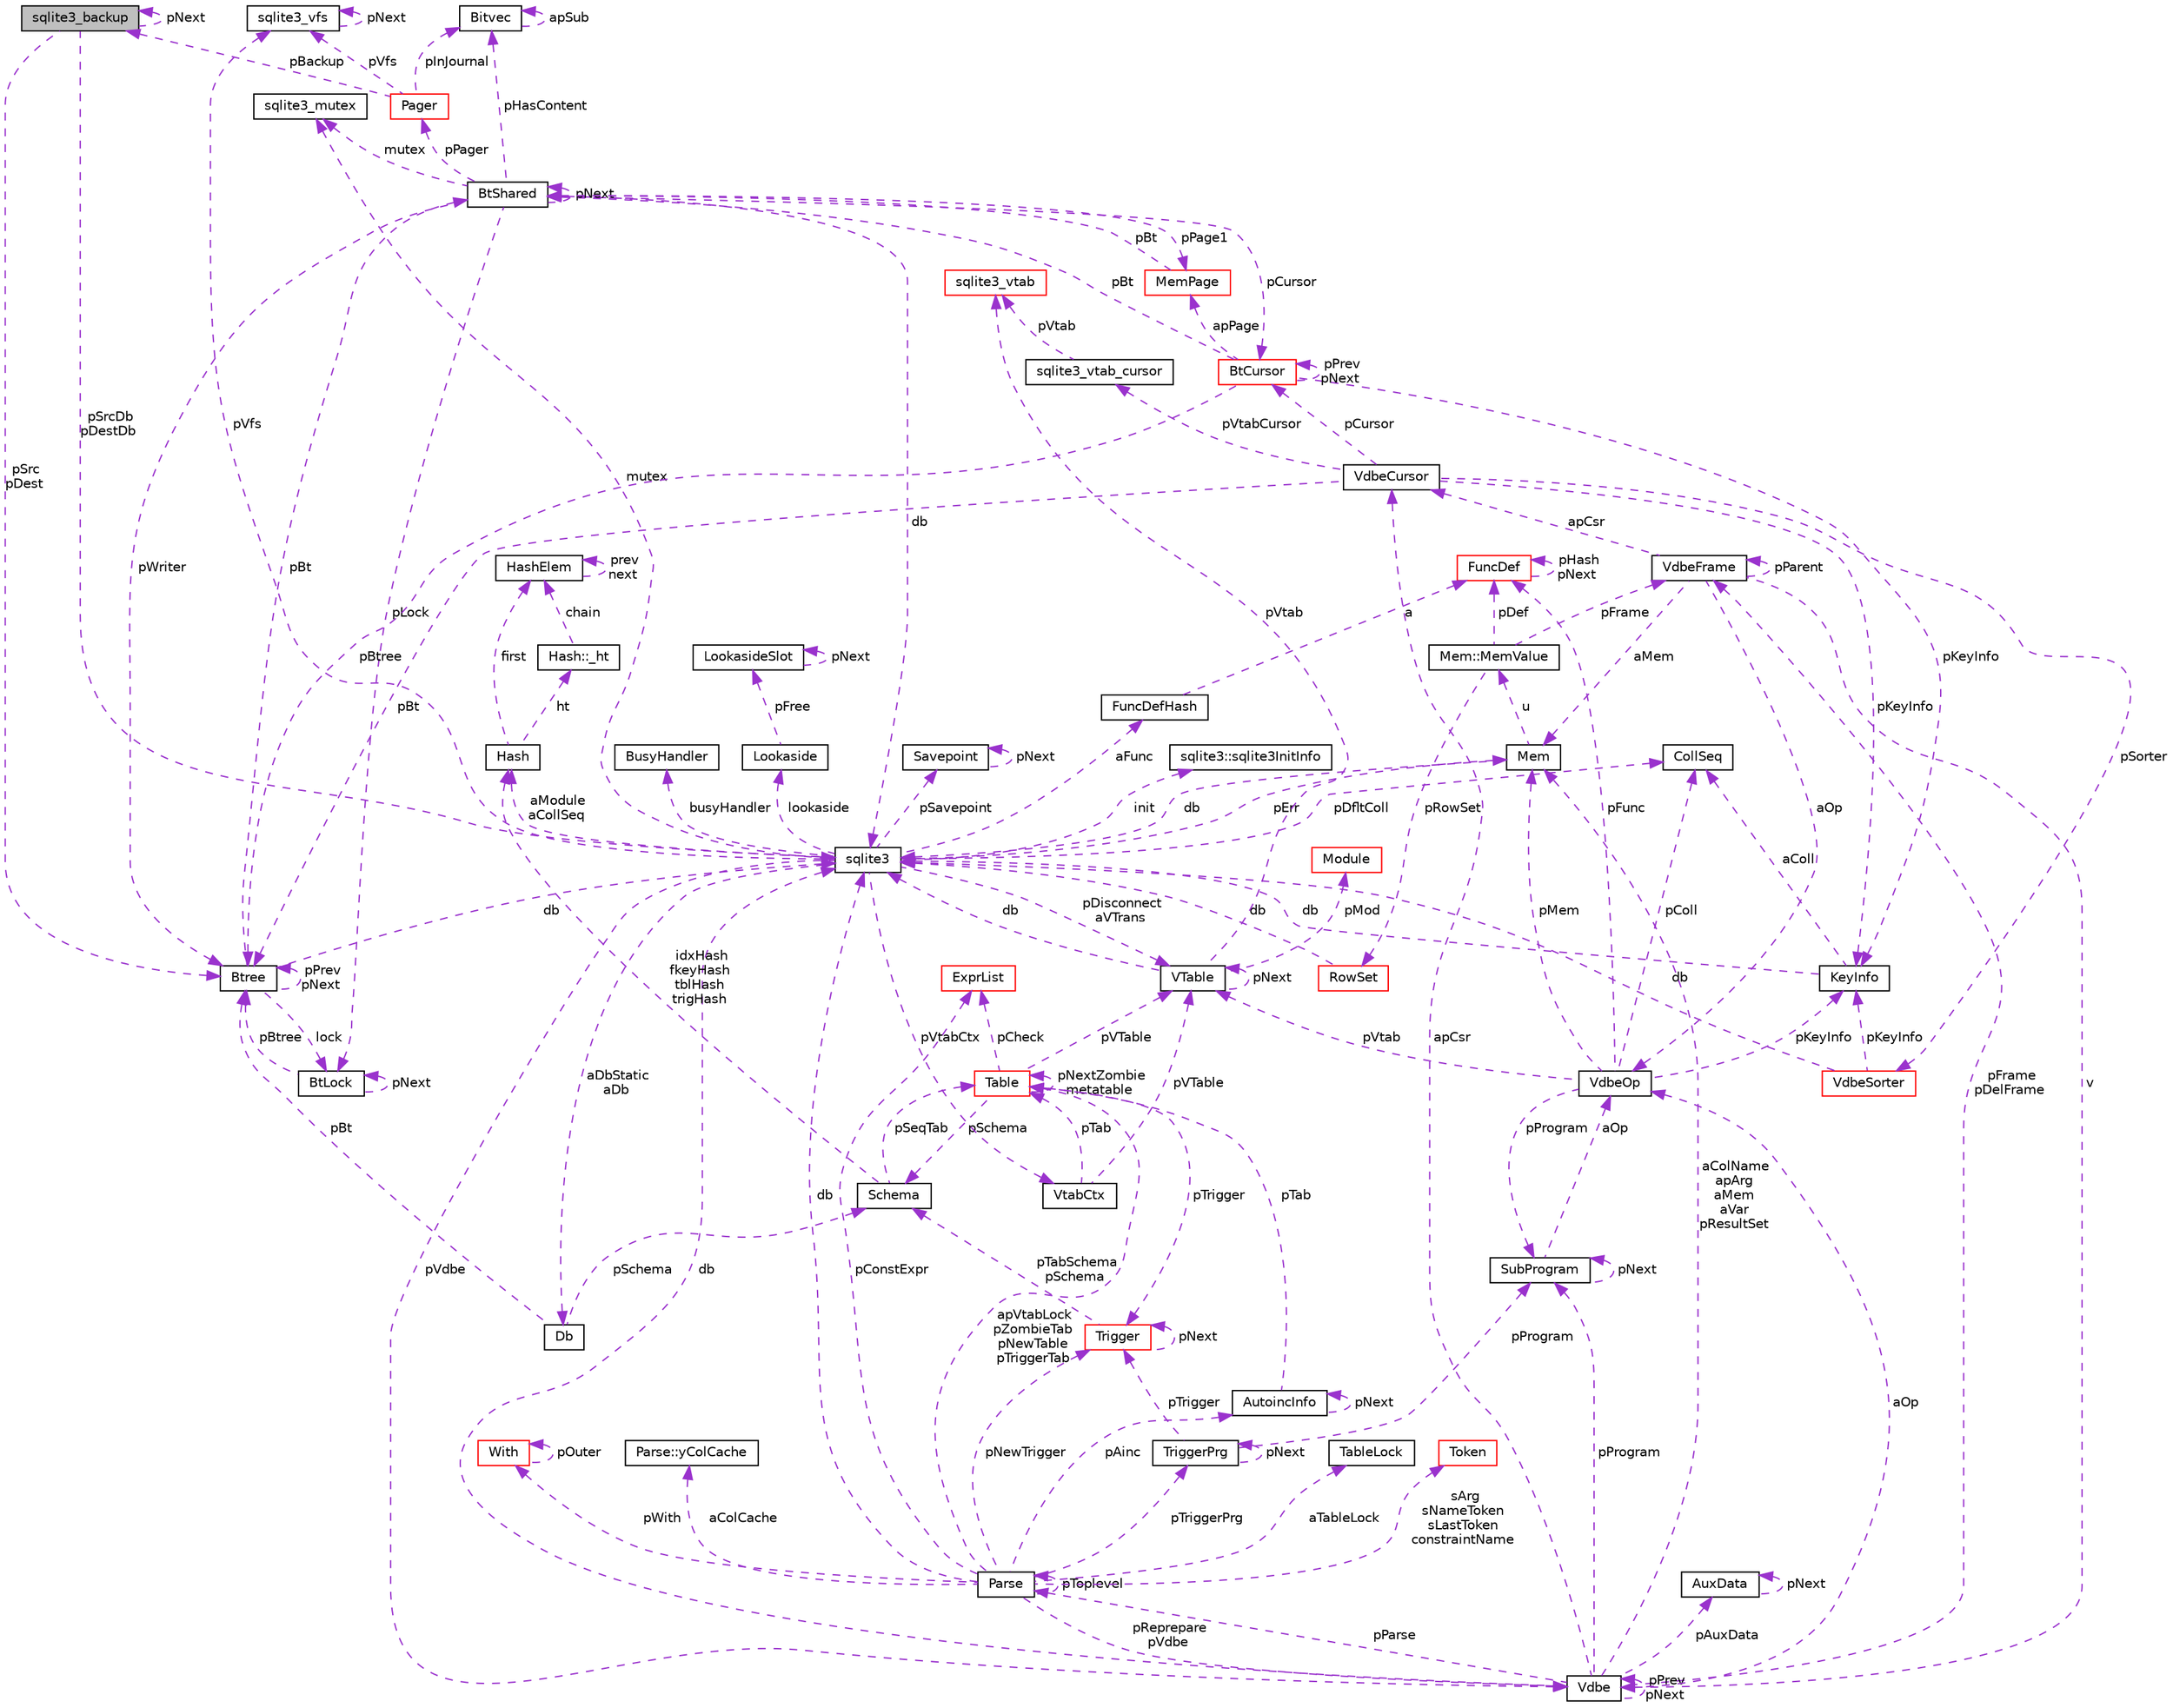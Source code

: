 digraph "sqlite3_backup"
{
  edge [fontname="Helvetica",fontsize="10",labelfontname="Helvetica",labelfontsize="10"];
  node [fontname="Helvetica",fontsize="10",shape=record];
  Node1 [label="sqlite3_backup",height=0.2,width=0.4,color="black", fillcolor="grey75", style="filled", fontcolor="black"];
  Node1 -> Node1 [dir="back",color="darkorchid3",fontsize="10",style="dashed",label=" pNext" ,fontname="Helvetica"];
  Node2 -> Node1 [dir="back",color="darkorchid3",fontsize="10",style="dashed",label=" pSrcDb\npDestDb" ,fontname="Helvetica"];
  Node2 [label="sqlite3",height=0.2,width=0.4,color="black", fillcolor="white", style="filled",URL="$structsqlite3.html"];
  Node3 -> Node2 [dir="back",color="darkorchid3",fontsize="10",style="dashed",label=" pErr" ,fontname="Helvetica"];
  Node3 [label="Mem",height=0.2,width=0.4,color="black", fillcolor="white", style="filled",URL="$struct_mem.html"];
  Node4 -> Node3 [dir="back",color="darkorchid3",fontsize="10",style="dashed",label=" u" ,fontname="Helvetica"];
  Node4 [label="Mem::MemValue",height=0.2,width=0.4,color="black", fillcolor="white", style="filled",URL="$union_mem_1_1_mem_value.html"];
  Node5 -> Node4 [dir="back",color="darkorchid3",fontsize="10",style="dashed",label=" pFrame" ,fontname="Helvetica"];
  Node5 [label="VdbeFrame",height=0.2,width=0.4,color="black", fillcolor="white", style="filled",URL="$struct_vdbe_frame.html"];
  Node3 -> Node5 [dir="back",color="darkorchid3",fontsize="10",style="dashed",label=" aMem" ,fontname="Helvetica"];
  Node6 -> Node5 [dir="back",color="darkorchid3",fontsize="10",style="dashed",label=" v" ,fontname="Helvetica"];
  Node6 [label="Vdbe",height=0.2,width=0.4,color="black", fillcolor="white", style="filled",URL="$struct_vdbe.html"];
  Node6 -> Node6 [dir="back",color="darkorchid3",fontsize="10",style="dashed",label=" pPrev\npNext" ,fontname="Helvetica"];
  Node3 -> Node6 [dir="back",color="darkorchid3",fontsize="10",style="dashed",label=" aColName\napArg\naMem\naVar\npResultSet" ,fontname="Helvetica"];
  Node2 -> Node6 [dir="back",color="darkorchid3",fontsize="10",style="dashed",label=" db" ,fontname="Helvetica"];
  Node5 -> Node6 [dir="back",color="darkorchid3",fontsize="10",style="dashed",label=" pFrame\npDelFrame" ,fontname="Helvetica"];
  Node7 -> Node6 [dir="back",color="darkorchid3",fontsize="10",style="dashed",label=" pAuxData" ,fontname="Helvetica"];
  Node7 [label="AuxData",height=0.2,width=0.4,color="black", fillcolor="white", style="filled",URL="$struct_aux_data.html"];
  Node7 -> Node7 [dir="back",color="darkorchid3",fontsize="10",style="dashed",label=" pNext" ,fontname="Helvetica"];
  Node8 -> Node6 [dir="back",color="darkorchid3",fontsize="10",style="dashed",label=" pProgram" ,fontname="Helvetica"];
  Node8 [label="SubProgram",height=0.2,width=0.4,color="black", fillcolor="white", style="filled",URL="$struct_sub_program.html"];
  Node8 -> Node8 [dir="back",color="darkorchid3",fontsize="10",style="dashed",label=" pNext" ,fontname="Helvetica"];
  Node9 -> Node8 [dir="back",color="darkorchid3",fontsize="10",style="dashed",label=" aOp" ,fontname="Helvetica"];
  Node9 [label="VdbeOp",height=0.2,width=0.4,color="black", fillcolor="white", style="filled",URL="$struct_vdbe_op.html"];
  Node3 -> Node9 [dir="back",color="darkorchid3",fontsize="10",style="dashed",label=" pMem" ,fontname="Helvetica"];
  Node10 -> Node9 [dir="back",color="darkorchid3",fontsize="10",style="dashed",label=" pColl" ,fontname="Helvetica"];
  Node10 [label="CollSeq",height=0.2,width=0.4,color="black", fillcolor="white", style="filled",URL="$struct_coll_seq.html"];
  Node11 -> Node9 [dir="back",color="darkorchid3",fontsize="10",style="dashed",label=" pVtab" ,fontname="Helvetica"];
  Node11 [label="VTable",height=0.2,width=0.4,color="black", fillcolor="white", style="filled",URL="$struct_v_table.html"];
  Node2 -> Node11 [dir="back",color="darkorchid3",fontsize="10",style="dashed",label=" db" ,fontname="Helvetica"];
  Node11 -> Node11 [dir="back",color="darkorchid3",fontsize="10",style="dashed",label=" pNext" ,fontname="Helvetica"];
  Node12 -> Node11 [dir="back",color="darkorchid3",fontsize="10",style="dashed",label=" pMod" ,fontname="Helvetica"];
  Node12 [label="Module",height=0.2,width=0.4,color="red", fillcolor="white", style="filled",URL="$struct_module.html"];
  Node13 -> Node11 [dir="back",color="darkorchid3",fontsize="10",style="dashed",label=" pVtab" ,fontname="Helvetica"];
  Node13 [label="sqlite3_vtab",height=0.2,width=0.4,color="red", fillcolor="white", style="filled",URL="$structsqlite3__vtab.html"];
  Node8 -> Node9 [dir="back",color="darkorchid3",fontsize="10",style="dashed",label=" pProgram" ,fontname="Helvetica"];
  Node14 -> Node9 [dir="back",color="darkorchid3",fontsize="10",style="dashed",label=" pKeyInfo" ,fontname="Helvetica"];
  Node14 [label="KeyInfo",height=0.2,width=0.4,color="black", fillcolor="white", style="filled",URL="$struct_key_info.html"];
  Node2 -> Node14 [dir="back",color="darkorchid3",fontsize="10",style="dashed",label=" db" ,fontname="Helvetica"];
  Node10 -> Node14 [dir="back",color="darkorchid3",fontsize="10",style="dashed",label=" aColl" ,fontname="Helvetica"];
  Node15 -> Node9 [dir="back",color="darkorchid3",fontsize="10",style="dashed",label=" pFunc" ,fontname="Helvetica"];
  Node15 [label="FuncDef",height=0.2,width=0.4,color="red", fillcolor="white", style="filled",URL="$struct_func_def.html"];
  Node15 -> Node15 [dir="back",color="darkorchid3",fontsize="10",style="dashed",label=" pHash\npNext" ,fontname="Helvetica"];
  Node16 -> Node6 [dir="back",color="darkorchid3",fontsize="10",style="dashed",label=" apCsr" ,fontname="Helvetica"];
  Node16 [label="VdbeCursor",height=0.2,width=0.4,color="black", fillcolor="white", style="filled",URL="$struct_vdbe_cursor.html"];
  Node17 -> Node16 [dir="back",color="darkorchid3",fontsize="10",style="dashed",label=" pCursor" ,fontname="Helvetica"];
  Node17 [label="BtCursor",height=0.2,width=0.4,color="red", fillcolor="white", style="filled",URL="$struct_bt_cursor.html"];
  Node17 -> Node17 [dir="back",color="darkorchid3",fontsize="10",style="dashed",label=" pPrev\npNext" ,fontname="Helvetica"];
  Node18 -> Node17 [dir="back",color="darkorchid3",fontsize="10",style="dashed",label=" pBt" ,fontname="Helvetica"];
  Node18 [label="BtShared",height=0.2,width=0.4,color="black", fillcolor="white", style="filled",URL="$struct_bt_shared.html"];
  Node17 -> Node18 [dir="back",color="darkorchid3",fontsize="10",style="dashed",label=" pCursor" ,fontname="Helvetica"];
  Node18 -> Node18 [dir="back",color="darkorchid3",fontsize="10",style="dashed",label=" pNext" ,fontname="Helvetica"];
  Node2 -> Node18 [dir="back",color="darkorchid3",fontsize="10",style="dashed",label=" db" ,fontname="Helvetica"];
  Node19 -> Node18 [dir="back",color="darkorchid3",fontsize="10",style="dashed",label=" pHasContent" ,fontname="Helvetica"];
  Node19 [label="Bitvec",height=0.2,width=0.4,color="black", fillcolor="white", style="filled",URL="$struct_bitvec.html"];
  Node19 -> Node19 [dir="back",color="darkorchid3",fontsize="10",style="dashed",label=" apSub" ,fontname="Helvetica"];
  Node20 -> Node18 [dir="back",color="darkorchid3",fontsize="10",style="dashed",label=" mutex" ,fontname="Helvetica"];
  Node20 [label="sqlite3_mutex",height=0.2,width=0.4,color="black", fillcolor="white", style="filled",URL="$structsqlite3__mutex.html"];
  Node21 -> Node18 [dir="back",color="darkorchid3",fontsize="10",style="dashed",label=" pLock" ,fontname="Helvetica"];
  Node21 [label="BtLock",height=0.2,width=0.4,color="black", fillcolor="white", style="filled",URL="$struct_bt_lock.html"];
  Node21 -> Node21 [dir="back",color="darkorchid3",fontsize="10",style="dashed",label=" pNext" ,fontname="Helvetica"];
  Node22 -> Node21 [dir="back",color="darkorchid3",fontsize="10",style="dashed",label=" pBtree" ,fontname="Helvetica"];
  Node22 [label="Btree",height=0.2,width=0.4,color="black", fillcolor="white", style="filled",URL="$struct_btree.html"];
  Node18 -> Node22 [dir="back",color="darkorchid3",fontsize="10",style="dashed",label=" pBt" ,fontname="Helvetica"];
  Node2 -> Node22 [dir="back",color="darkorchid3",fontsize="10",style="dashed",label=" db" ,fontname="Helvetica"];
  Node21 -> Node22 [dir="back",color="darkorchid3",fontsize="10",style="dashed",label=" lock" ,fontname="Helvetica"];
  Node22 -> Node22 [dir="back",color="darkorchid3",fontsize="10",style="dashed",label=" pPrev\npNext" ,fontname="Helvetica"];
  Node23 -> Node18 [dir="back",color="darkorchid3",fontsize="10",style="dashed",label=" pPage1" ,fontname="Helvetica"];
  Node23 [label="MemPage",height=0.2,width=0.4,color="red", fillcolor="white", style="filled",URL="$struct_mem_page.html"];
  Node18 -> Node23 [dir="back",color="darkorchid3",fontsize="10",style="dashed",label=" pBt" ,fontname="Helvetica"];
  Node22 -> Node18 [dir="back",color="darkorchid3",fontsize="10",style="dashed",label=" pWriter" ,fontname="Helvetica"];
  Node24 -> Node18 [dir="back",color="darkorchid3",fontsize="10",style="dashed",label=" pPager" ,fontname="Helvetica"];
  Node24 [label="Pager",height=0.2,width=0.4,color="red", fillcolor="white", style="filled",URL="$struct_pager.html"];
  Node1 -> Node24 [dir="back",color="darkorchid3",fontsize="10",style="dashed",label=" pBackup" ,fontname="Helvetica"];
  Node19 -> Node24 [dir="back",color="darkorchid3",fontsize="10",style="dashed",label=" pInJournal" ,fontname="Helvetica"];
  Node25 -> Node24 [dir="back",color="darkorchid3",fontsize="10",style="dashed",label=" pVfs" ,fontname="Helvetica"];
  Node25 [label="sqlite3_vfs",height=0.2,width=0.4,color="black", fillcolor="white", style="filled",URL="$structsqlite3__vfs.html"];
  Node25 -> Node25 [dir="back",color="darkorchid3",fontsize="10",style="dashed",label=" pNext" ,fontname="Helvetica"];
  Node23 -> Node17 [dir="back",color="darkorchid3",fontsize="10",style="dashed",label=" apPage" ,fontname="Helvetica"];
  Node14 -> Node17 [dir="back",color="darkorchid3",fontsize="10",style="dashed",label=" pKeyInfo" ,fontname="Helvetica"];
  Node22 -> Node17 [dir="back",color="darkorchid3",fontsize="10",style="dashed",label=" pBtree" ,fontname="Helvetica"];
  Node26 -> Node16 [dir="back",color="darkorchid3",fontsize="10",style="dashed",label=" pVtabCursor" ,fontname="Helvetica"];
  Node26 [label="sqlite3_vtab_cursor",height=0.2,width=0.4,color="black", fillcolor="white", style="filled",URL="$structsqlite3__vtab__cursor.html"];
  Node13 -> Node26 [dir="back",color="darkorchid3",fontsize="10",style="dashed",label=" pVtab" ,fontname="Helvetica"];
  Node27 -> Node16 [dir="back",color="darkorchid3",fontsize="10",style="dashed",label=" pSorter" ,fontname="Helvetica"];
  Node27 [label="VdbeSorter",height=0.2,width=0.4,color="red", fillcolor="white", style="filled",URL="$struct_vdbe_sorter.html"];
  Node2 -> Node27 [dir="back",color="darkorchid3",fontsize="10",style="dashed",label=" db" ,fontname="Helvetica"];
  Node14 -> Node27 [dir="back",color="darkorchid3",fontsize="10",style="dashed",label=" pKeyInfo" ,fontname="Helvetica"];
  Node14 -> Node16 [dir="back",color="darkorchid3",fontsize="10",style="dashed",label=" pKeyInfo" ,fontname="Helvetica"];
  Node22 -> Node16 [dir="back",color="darkorchid3",fontsize="10",style="dashed",label=" pBt" ,fontname="Helvetica"];
  Node28 -> Node6 [dir="back",color="darkorchid3",fontsize="10",style="dashed",label=" pParse" ,fontname="Helvetica"];
  Node28 [label="Parse",height=0.2,width=0.4,color="black", fillcolor="white", style="filled",URL="$struct_parse.html"];
  Node6 -> Node28 [dir="back",color="darkorchid3",fontsize="10",style="dashed",label=" pReprepare\npVdbe" ,fontname="Helvetica"];
  Node2 -> Node28 [dir="back",color="darkorchid3",fontsize="10",style="dashed",label=" db" ,fontname="Helvetica"];
  Node29 -> Node28 [dir="back",color="darkorchid3",fontsize="10",style="dashed",label=" aTableLock" ,fontname="Helvetica"];
  Node29 [label="TableLock",height=0.2,width=0.4,color="black", fillcolor="white", style="filled",URL="$struct_table_lock.html"];
  Node30 -> Node28 [dir="back",color="darkorchid3",fontsize="10",style="dashed",label=" sArg\nsNameToken\nsLastToken\nconstraintName" ,fontname="Helvetica"];
  Node30 [label="Token",height=0.2,width=0.4,color="red", fillcolor="white", style="filled",URL="$struct_token.html"];
  Node31 -> Node28 [dir="back",color="darkorchid3",fontsize="10",style="dashed",label=" pWith" ,fontname="Helvetica"];
  Node31 [label="With",height=0.2,width=0.4,color="red", fillcolor="white", style="filled",URL="$struct_with.html"];
  Node31 -> Node31 [dir="back",color="darkorchid3",fontsize="10",style="dashed",label=" pOuter" ,fontname="Helvetica"];
  Node32 -> Node28 [dir="back",color="darkorchid3",fontsize="10",style="dashed",label=" aColCache" ,fontname="Helvetica"];
  Node32 [label="Parse::yColCache",height=0.2,width=0.4,color="black", fillcolor="white", style="filled",URL="$struct_parse_1_1y_col_cache.html"];
  Node33 -> Node28 [dir="back",color="darkorchid3",fontsize="10",style="dashed",label=" apVtabLock\npZombieTab\npNewTable\npTriggerTab" ,fontname="Helvetica"];
  Node33 [label="Table",height=0.2,width=0.4,color="red", fillcolor="white", style="filled",URL="$struct_table.html"];
  Node34 -> Node33 [dir="back",color="darkorchid3",fontsize="10",style="dashed",label=" pSchema" ,fontname="Helvetica"];
  Node34 [label="Schema",height=0.2,width=0.4,color="black", fillcolor="white", style="filled",URL="$struct_schema.html"];
  Node33 -> Node34 [dir="back",color="darkorchid3",fontsize="10",style="dashed",label=" pSeqTab" ,fontname="Helvetica"];
  Node35 -> Node34 [dir="back",color="darkorchid3",fontsize="10",style="dashed",label=" idxHash\nfkeyHash\ntblHash\ntrigHash" ,fontname="Helvetica"];
  Node35 [label="Hash",height=0.2,width=0.4,color="black", fillcolor="white", style="filled",URL="$struct_hash.html"];
  Node36 -> Node35 [dir="back",color="darkorchid3",fontsize="10",style="dashed",label=" ht" ,fontname="Helvetica"];
  Node36 [label="Hash::_ht",height=0.2,width=0.4,color="black", fillcolor="white", style="filled",URL="$struct_hash_1_1__ht.html"];
  Node37 -> Node36 [dir="back",color="darkorchid3",fontsize="10",style="dashed",label=" chain" ,fontname="Helvetica"];
  Node37 [label="HashElem",height=0.2,width=0.4,color="black", fillcolor="white", style="filled",URL="$struct_hash_elem.html"];
  Node37 -> Node37 [dir="back",color="darkorchid3",fontsize="10",style="dashed",label=" prev\nnext" ,fontname="Helvetica"];
  Node37 -> Node35 [dir="back",color="darkorchid3",fontsize="10",style="dashed",label=" first" ,fontname="Helvetica"];
  Node11 -> Node33 [dir="back",color="darkorchid3",fontsize="10",style="dashed",label=" pVTable" ,fontname="Helvetica"];
  Node33 -> Node33 [dir="back",color="darkorchid3",fontsize="10",style="dashed",label=" pNextZombie\nmetatable" ,fontname="Helvetica"];
  Node38 -> Node33 [dir="back",color="darkorchid3",fontsize="10",style="dashed",label=" pTrigger" ,fontname="Helvetica"];
  Node38 [label="Trigger",height=0.2,width=0.4,color="red", fillcolor="white", style="filled",URL="$struct_trigger.html"];
  Node34 -> Node38 [dir="back",color="darkorchid3",fontsize="10",style="dashed",label=" pTabSchema\npSchema" ,fontname="Helvetica"];
  Node38 -> Node38 [dir="back",color="darkorchid3",fontsize="10",style="dashed",label=" pNext" ,fontname="Helvetica"];
  Node39 -> Node33 [dir="back",color="darkorchid3",fontsize="10",style="dashed",label=" pCheck" ,fontname="Helvetica"];
  Node39 [label="ExprList",height=0.2,width=0.4,color="red", fillcolor="white", style="filled",URL="$struct_expr_list.html"];
  Node38 -> Node28 [dir="back",color="darkorchid3",fontsize="10",style="dashed",label=" pNewTrigger" ,fontname="Helvetica"];
  Node40 -> Node28 [dir="back",color="darkorchid3",fontsize="10",style="dashed",label=" pTriggerPrg" ,fontname="Helvetica"];
  Node40 [label="TriggerPrg",height=0.2,width=0.4,color="black", fillcolor="white", style="filled",URL="$struct_trigger_prg.html"];
  Node8 -> Node40 [dir="back",color="darkorchid3",fontsize="10",style="dashed",label=" pProgram" ,fontname="Helvetica"];
  Node38 -> Node40 [dir="back",color="darkorchid3",fontsize="10",style="dashed",label=" pTrigger" ,fontname="Helvetica"];
  Node40 -> Node40 [dir="back",color="darkorchid3",fontsize="10",style="dashed",label=" pNext" ,fontname="Helvetica"];
  Node41 -> Node28 [dir="back",color="darkorchid3",fontsize="10",style="dashed",label=" pAinc" ,fontname="Helvetica"];
  Node41 [label="AutoincInfo",height=0.2,width=0.4,color="black", fillcolor="white", style="filled",URL="$struct_autoinc_info.html"];
  Node33 -> Node41 [dir="back",color="darkorchid3",fontsize="10",style="dashed",label=" pTab" ,fontname="Helvetica"];
  Node41 -> Node41 [dir="back",color="darkorchid3",fontsize="10",style="dashed",label=" pNext" ,fontname="Helvetica"];
  Node39 -> Node28 [dir="back",color="darkorchid3",fontsize="10",style="dashed",label=" pConstExpr" ,fontname="Helvetica"];
  Node28 -> Node28 [dir="back",color="darkorchid3",fontsize="10",style="dashed",label=" pToplevel" ,fontname="Helvetica"];
  Node9 -> Node6 [dir="back",color="darkorchid3",fontsize="10",style="dashed",label=" aOp" ,fontname="Helvetica"];
  Node5 -> Node5 [dir="back",color="darkorchid3",fontsize="10",style="dashed",label=" pParent" ,fontname="Helvetica"];
  Node16 -> Node5 [dir="back",color="darkorchid3",fontsize="10",style="dashed",label=" apCsr" ,fontname="Helvetica"];
  Node9 -> Node5 [dir="back",color="darkorchid3",fontsize="10",style="dashed",label=" aOp" ,fontname="Helvetica"];
  Node42 -> Node4 [dir="back",color="darkorchid3",fontsize="10",style="dashed",label=" pRowSet" ,fontname="Helvetica"];
  Node42 [label="RowSet",height=0.2,width=0.4,color="red", fillcolor="white", style="filled",URL="$struct_row_set.html"];
  Node2 -> Node42 [dir="back",color="darkorchid3",fontsize="10",style="dashed",label=" db" ,fontname="Helvetica"];
  Node15 -> Node4 [dir="back",color="darkorchid3",fontsize="10",style="dashed",label=" pDef" ,fontname="Helvetica"];
  Node2 -> Node3 [dir="back",color="darkorchid3",fontsize="10",style="dashed",label=" db" ,fontname="Helvetica"];
  Node6 -> Node2 [dir="back",color="darkorchid3",fontsize="10",style="dashed",label=" pVdbe" ,fontname="Helvetica"];
  Node43 -> Node2 [dir="back",color="darkorchid3",fontsize="10",style="dashed",label=" pSavepoint" ,fontname="Helvetica"];
  Node43 [label="Savepoint",height=0.2,width=0.4,color="black", fillcolor="white", style="filled",URL="$struct_savepoint.html"];
  Node43 -> Node43 [dir="back",color="darkorchid3",fontsize="10",style="dashed",label=" pNext" ,fontname="Helvetica"];
  Node44 -> Node2 [dir="back",color="darkorchid3",fontsize="10",style="dashed",label=" aFunc" ,fontname="Helvetica"];
  Node44 [label="FuncDefHash",height=0.2,width=0.4,color="black", fillcolor="white", style="filled",URL="$struct_func_def_hash.html"];
  Node15 -> Node44 [dir="back",color="darkorchid3",fontsize="10",style="dashed",label=" a" ,fontname="Helvetica"];
  Node45 -> Node2 [dir="back",color="darkorchid3",fontsize="10",style="dashed",label=" lookaside" ,fontname="Helvetica"];
  Node45 [label="Lookaside",height=0.2,width=0.4,color="black", fillcolor="white", style="filled",URL="$struct_lookaside.html"];
  Node46 -> Node45 [dir="back",color="darkorchid3",fontsize="10",style="dashed",label=" pFree" ,fontname="Helvetica"];
  Node46 [label="LookasideSlot",height=0.2,width=0.4,color="black", fillcolor="white", style="filled",URL="$struct_lookaside_slot.html"];
  Node46 -> Node46 [dir="back",color="darkorchid3",fontsize="10",style="dashed",label=" pNext" ,fontname="Helvetica"];
  Node20 -> Node2 [dir="back",color="darkorchid3",fontsize="10",style="dashed",label=" mutex" ,fontname="Helvetica"];
  Node25 -> Node2 [dir="back",color="darkorchid3",fontsize="10",style="dashed",label=" pVfs" ,fontname="Helvetica"];
  Node47 -> Node2 [dir="back",color="darkorchid3",fontsize="10",style="dashed",label=" init" ,fontname="Helvetica"];
  Node47 [label="sqlite3::sqlite3InitInfo",height=0.2,width=0.4,color="black", fillcolor="white", style="filled",URL="$structsqlite3_1_1sqlite3_init_info.html"];
  Node48 -> Node2 [dir="back",color="darkorchid3",fontsize="10",style="dashed",label=" busyHandler" ,fontname="Helvetica"];
  Node48 [label="BusyHandler",height=0.2,width=0.4,color="black", fillcolor="white", style="filled",URL="$struct_busy_handler.html"];
  Node49 -> Node2 [dir="back",color="darkorchid3",fontsize="10",style="dashed",label=" pVtabCtx" ,fontname="Helvetica"];
  Node49 [label="VtabCtx",height=0.2,width=0.4,color="black", fillcolor="white", style="filled",URL="$struct_vtab_ctx.html"];
  Node11 -> Node49 [dir="back",color="darkorchid3",fontsize="10",style="dashed",label=" pVTable" ,fontname="Helvetica"];
  Node33 -> Node49 [dir="back",color="darkorchid3",fontsize="10",style="dashed",label=" pTab" ,fontname="Helvetica"];
  Node10 -> Node2 [dir="back",color="darkorchid3",fontsize="10",style="dashed",label=" pDfltColl" ,fontname="Helvetica"];
  Node11 -> Node2 [dir="back",color="darkorchid3",fontsize="10",style="dashed",label=" pDisconnect\naVTrans" ,fontname="Helvetica"];
  Node50 -> Node2 [dir="back",color="darkorchid3",fontsize="10",style="dashed",label=" aDbStatic\naDb" ,fontname="Helvetica"];
  Node50 [label="Db",height=0.2,width=0.4,color="black", fillcolor="white", style="filled",URL="$struct_db.html"];
  Node34 -> Node50 [dir="back",color="darkorchid3",fontsize="10",style="dashed",label=" pSchema" ,fontname="Helvetica"];
  Node22 -> Node50 [dir="back",color="darkorchid3",fontsize="10",style="dashed",label=" pBt" ,fontname="Helvetica"];
  Node35 -> Node2 [dir="back",color="darkorchid3",fontsize="10",style="dashed",label=" aModule\naCollSeq" ,fontname="Helvetica"];
  Node22 -> Node1 [dir="back",color="darkorchid3",fontsize="10",style="dashed",label=" pSrc\npDest" ,fontname="Helvetica"];
}
